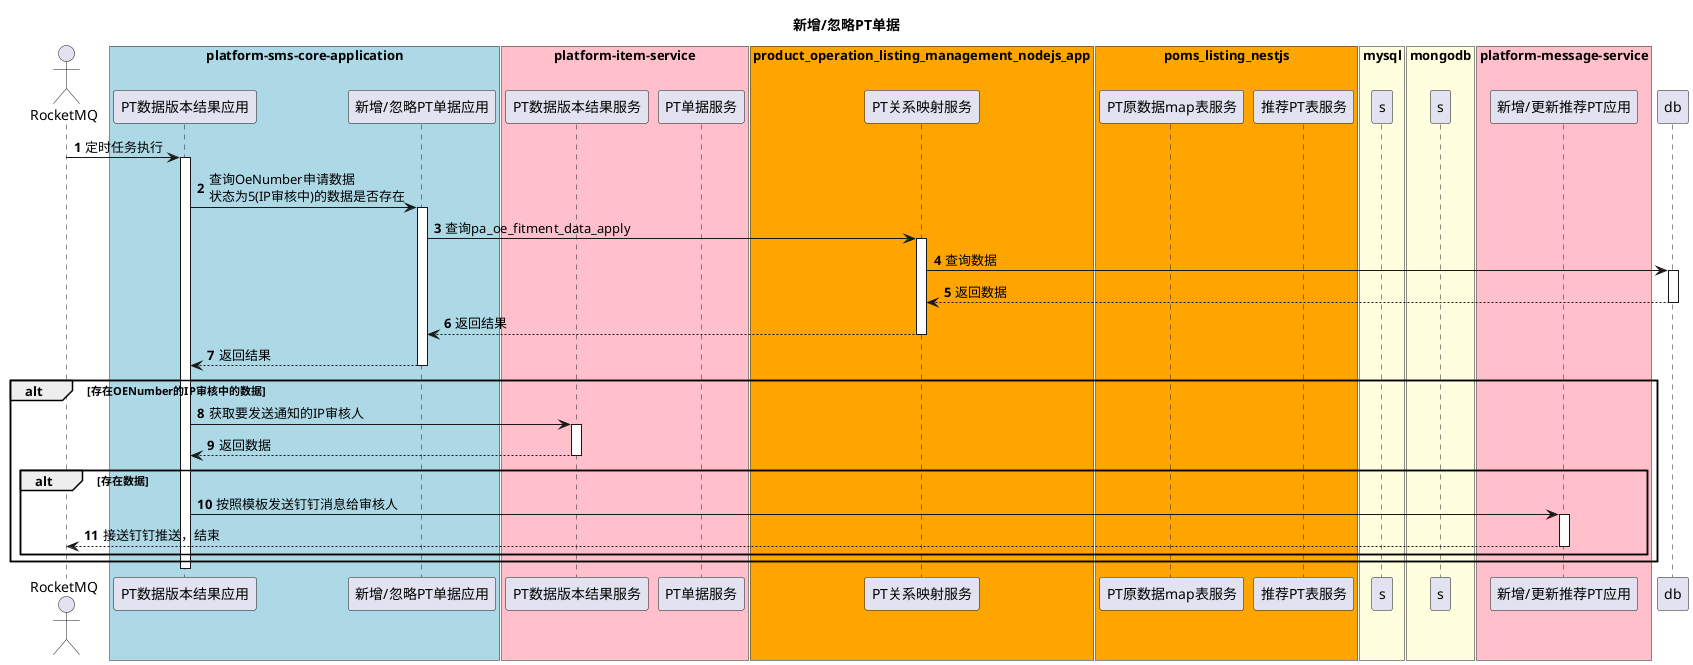 @startuml
title 新增/忽略PT单据
autonumber

actor "RocketMQ" as customer

box "platform-sms-core-application" #lightBlue
participant "PT数据版本结果应用" as java1
participant "新增/忽略PT单据应用" as java2
participant "新增/更新推荐PT应用" as java3
end box

box "platform-item-service" #pink
participant "PT数据版本结果服务" as java4
participant "PT单据服务" as java5
end box

box "product_operation_listing_management_nodejs_app" #orange
participant "PT关系映射服务" as node1
end box

box "poms_listing_nestjs" #orange
participant "PT原数据map表服务" as node2
participant "推荐PT表服务" as node3
end box

box "mysql" #lightYellow
participant "s" as sql1
end box

box "mongodb" #lightYellow
participant "s" as db1
end box

box "platform-message-service" #pink
participant "钉钉消息" as java3
end box

customer -> java1 : 定时任务执行
activate java1
java1 -> java2 : 查询OeNumber申请数据\n状态为5(IP审核中)的数据是否存在
activate java2
java2 -> node1 : 查询pa_oe_fitment_data_apply
activate node1
node1 -> db : 查询数据
activate db
db --> node1 : 返回数据
deactivate db
node1 --> java2 : 返回结果
deactivate node1
java2 --> java1 : 返回结果
deactivate java2

alt 存在OENumber的IP审核中的数据
java1 -> java4 : 获取要发送通知的IP审核人
activate java4
java4 --> java1 : 返回数据
deactivate java4
alt 存在数据
java1 -> java3 : 按照模板发送钉钉消息给审核人
activate java3
java3 --> customer : 接送钉钉推送，结束
deactivate java3
end
end
deactivate java1



@enduml